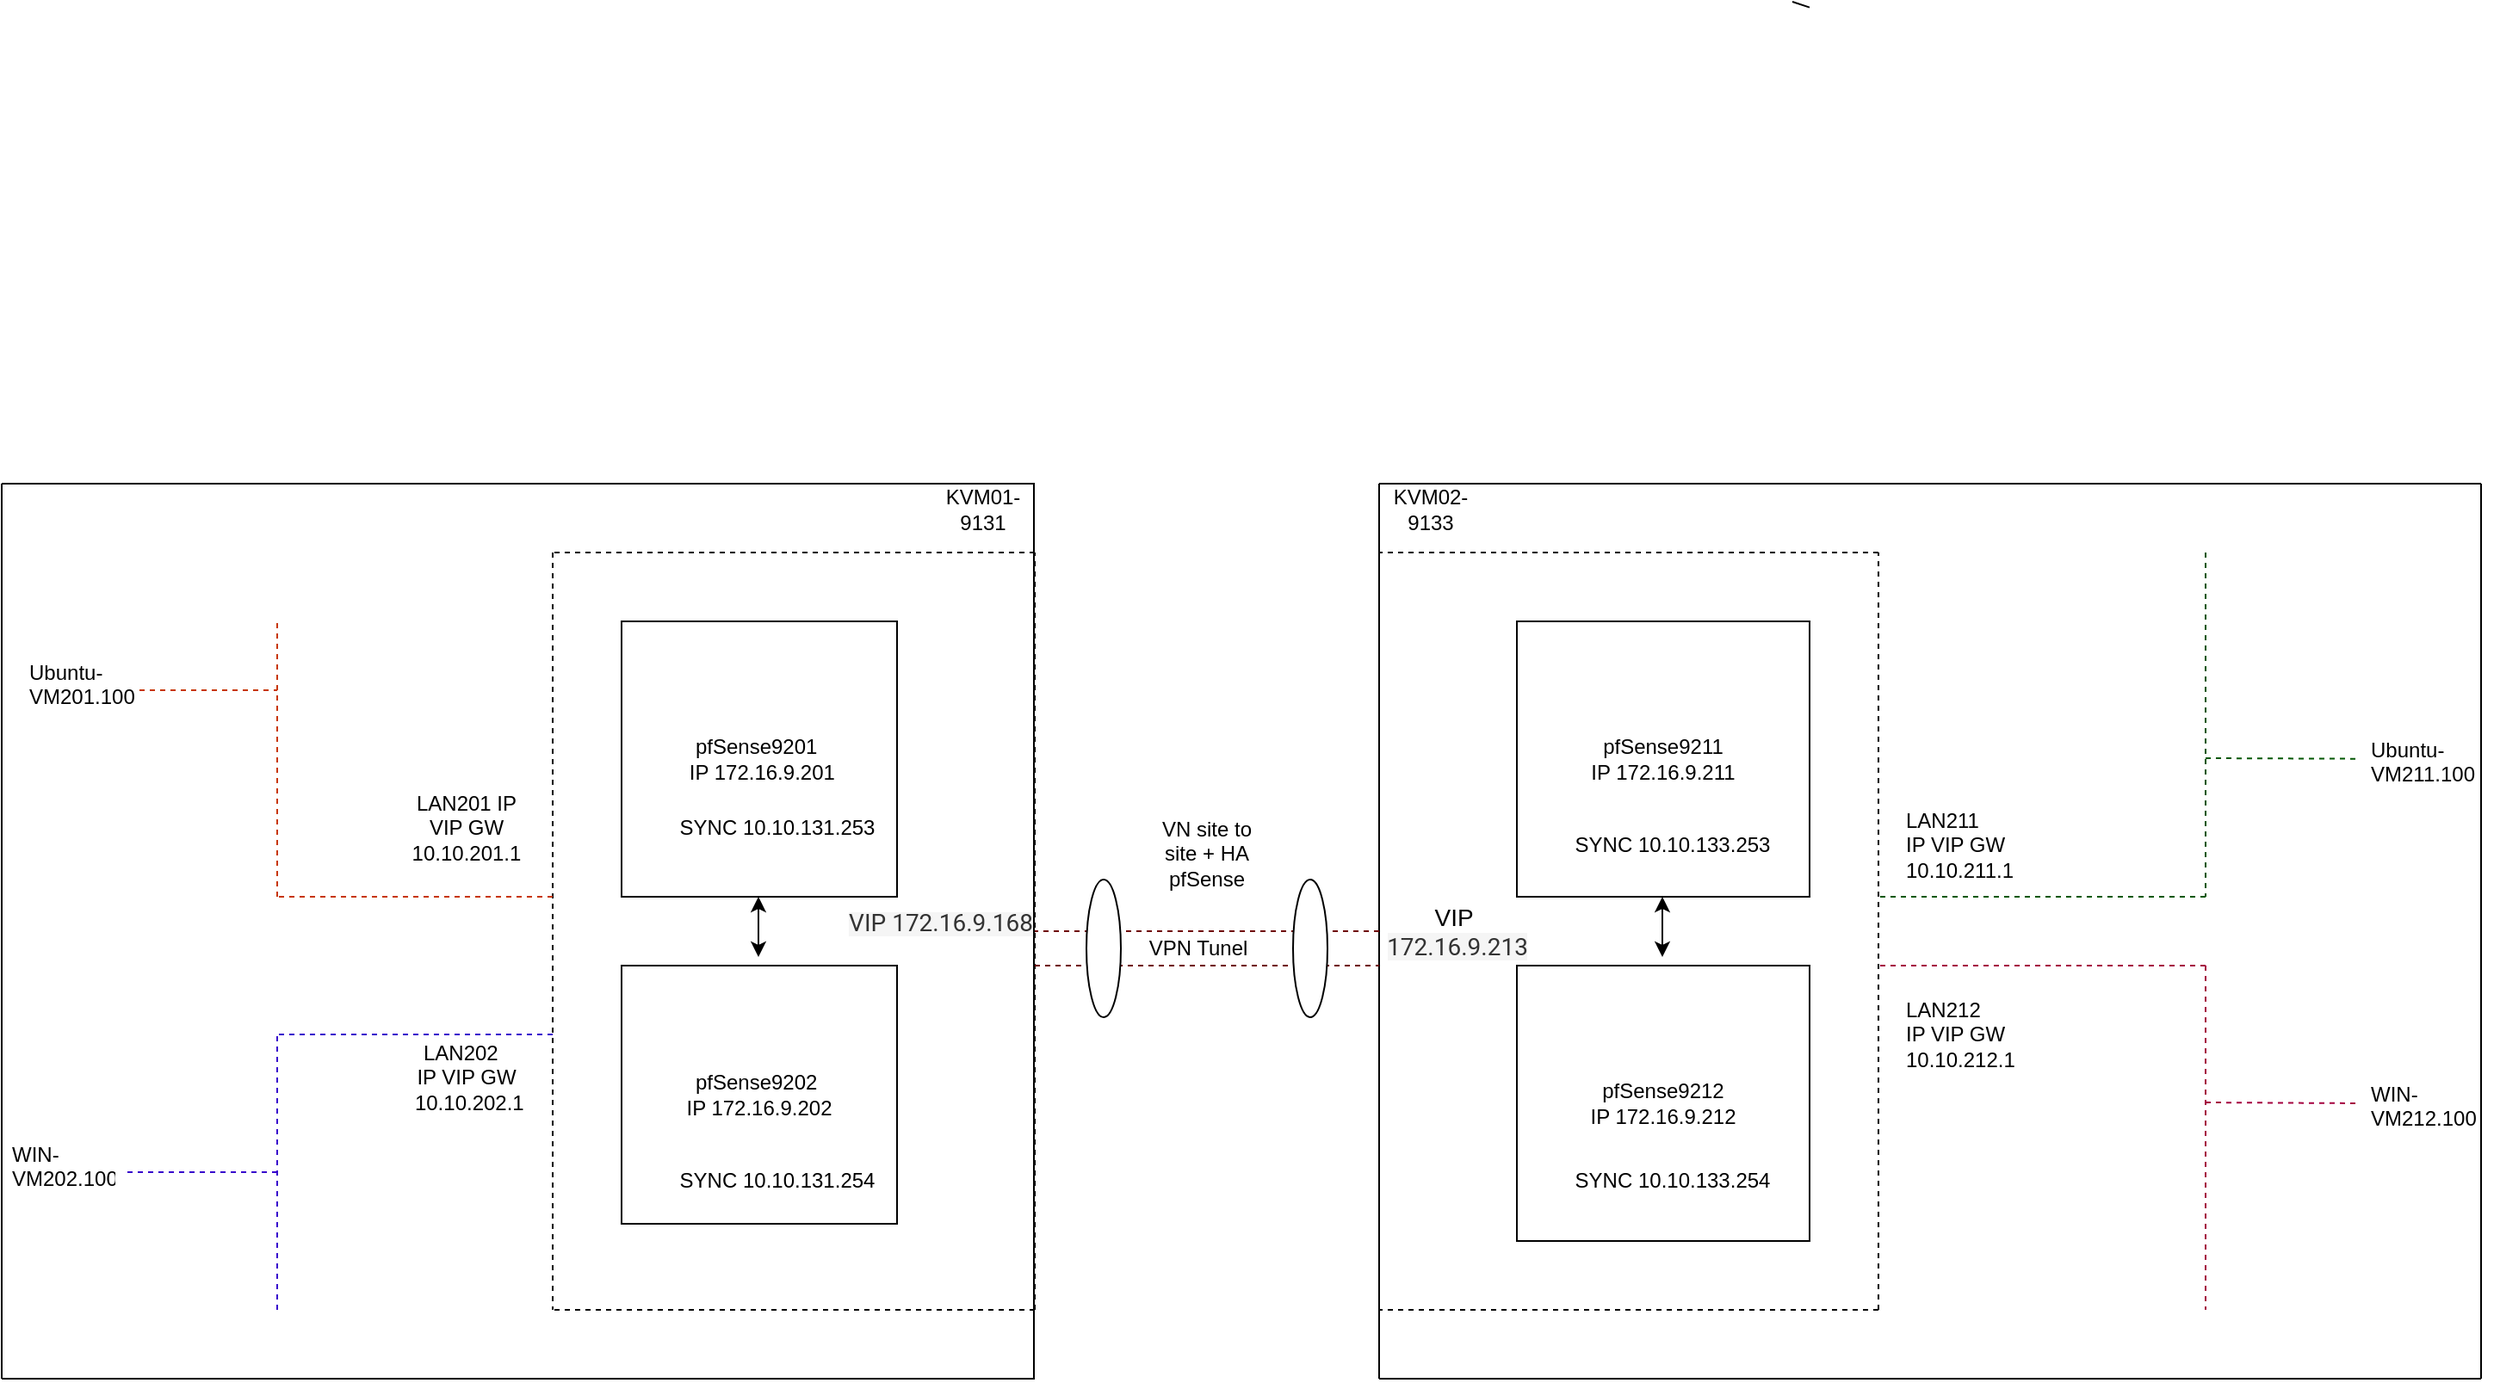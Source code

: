 <mxfile version="27.0.6">
  <diagram id="oaSn5VMbO52xbcTTIm35" name="Page-1">
    <mxGraphModel dx="2276" dy="751" grid="1" gridSize="10" guides="1" tooltips="1" connect="1" arrows="1" fold="1" page="1" pageScale="1" pageWidth="850" pageHeight="1100" math="0" shadow="0">
      <root>
        <mxCell id="0" />
        <mxCell id="1" parent="0" />
        <mxCell id="85PScNSMnp1XMpTgIIud-17" value="" style="endArrow=none;html=1;rounded=0;" parent="1" edge="1">
          <mxGeometry width="50" height="50" relative="1" as="geometry">
            <mxPoint x="810" y="323.333" as="sourcePoint" />
            <mxPoint x="800" y="320" as="targetPoint" />
          </mxGeometry>
        </mxCell>
        <mxCell id="Du2p9vESQaeFkAfOwfHu-1" value="pfSense9201&amp;nbsp;&lt;div&gt;&amp;nbsp;IP 172.16.9.201&lt;/div&gt;" style="rounded=0;whiteSpace=wrap;html=1;" parent="1" vertex="1">
          <mxGeometry x="120" y="680" width="160" height="160" as="geometry" />
        </mxCell>
        <mxCell id="Du2p9vESQaeFkAfOwfHu-2" value="pfSense9202&amp;nbsp;&lt;div&gt;IP 172.16.9.202&lt;/div&gt;" style="rounded=0;whiteSpace=wrap;html=1;" parent="1" vertex="1">
          <mxGeometry x="120" y="880" width="160" height="150" as="geometry" />
        </mxCell>
        <mxCell id="Du2p9vESQaeFkAfOwfHu-3" value="pfSense9211&lt;div&gt;IP 172.16.9.211&lt;/div&gt;" style="rounded=0;whiteSpace=wrap;html=1;" parent="1" vertex="1">
          <mxGeometry x="640" y="680" width="170" height="160" as="geometry" />
        </mxCell>
        <mxCell id="Du2p9vESQaeFkAfOwfHu-4" value="pfSense9212&lt;div&gt;IP 172.16.9.212&lt;/div&gt;" style="rounded=0;whiteSpace=wrap;html=1;" parent="1" vertex="1">
          <mxGeometry x="640" y="880" width="170" height="160" as="geometry" />
        </mxCell>
        <mxCell id="Du2p9vESQaeFkAfOwfHu-5" value="" style="endArrow=none;dashed=1;html=1;rounded=0;" parent="1" edge="1">
          <mxGeometry width="50" height="50" relative="1" as="geometry">
            <mxPoint x="360" y="640" as="sourcePoint" />
            <mxPoint x="80" y="640" as="targetPoint" />
          </mxGeometry>
        </mxCell>
        <mxCell id="Du2p9vESQaeFkAfOwfHu-6" value="" style="endArrow=none;dashed=1;html=1;rounded=0;" parent="1" edge="1">
          <mxGeometry width="50" height="50" relative="1" as="geometry">
            <mxPoint x="360" y="1080" as="sourcePoint" />
            <mxPoint x="80" y="1080" as="targetPoint" />
          </mxGeometry>
        </mxCell>
        <mxCell id="Du2p9vESQaeFkAfOwfHu-7" value="" style="endArrow=none;dashed=1;html=1;rounded=0;" parent="1" edge="1">
          <mxGeometry width="50" height="50" relative="1" as="geometry">
            <mxPoint x="360" y="1080" as="sourcePoint" />
            <mxPoint x="360" y="640" as="targetPoint" />
          </mxGeometry>
        </mxCell>
        <mxCell id="Du2p9vESQaeFkAfOwfHu-8" value="" style="endArrow=none;dashed=1;html=1;rounded=0;" parent="1" edge="1">
          <mxGeometry width="50" height="50" relative="1" as="geometry">
            <mxPoint x="80" y="640" as="sourcePoint" />
            <mxPoint x="80" y="1080" as="targetPoint" />
          </mxGeometry>
        </mxCell>
        <mxCell id="Du2p9vESQaeFkAfOwfHu-10" value="" style="endArrow=none;dashed=1;html=1;rounded=0;fillColor=#fa6800;strokeColor=#C73500;" parent="1" edge="1">
          <mxGeometry width="50" height="50" relative="1" as="geometry">
            <mxPoint x="80" y="840" as="sourcePoint" />
            <mxPoint x="-80" y="840" as="targetPoint" />
          </mxGeometry>
        </mxCell>
        <mxCell id="Du2p9vESQaeFkAfOwfHu-11" value="" style="endArrow=none;dashed=1;html=1;rounded=0;fillColor=#6a00ff;strokeColor=#3700CC;" parent="1" edge="1">
          <mxGeometry width="50" height="50" relative="1" as="geometry">
            <mxPoint x="80" y="920" as="sourcePoint" />
            <mxPoint x="-80" y="920" as="targetPoint" />
          </mxGeometry>
        </mxCell>
        <mxCell id="Du2p9vESQaeFkAfOwfHu-13" value="LAN201 IP VIP GW 10.10.201.1" style="text;html=1;align=center;verticalAlign=middle;whiteSpace=wrap;rounded=0;" parent="1" vertex="1">
          <mxGeometry y="780" width="60" height="40" as="geometry" />
        </mxCell>
        <mxCell id="Du2p9vESQaeFkAfOwfHu-14" value="LAN202&amp;nbsp;&amp;nbsp;&lt;div&gt;IP VIP GW&lt;div&gt;&amp;nbsp;10.10.202.1&lt;/div&gt;&lt;/div&gt;" style="text;html=1;align=center;verticalAlign=middle;whiteSpace=wrap;rounded=0;" parent="1" vertex="1">
          <mxGeometry x="-10" y="930" width="80" height="30" as="geometry" />
        </mxCell>
        <mxCell id="Du2p9vESQaeFkAfOwfHu-15" value="" style="endArrow=none;dashed=1;html=1;rounded=0;" parent="1" edge="1">
          <mxGeometry width="50" height="50" relative="1" as="geometry">
            <mxPoint x="560" y="1080" as="sourcePoint" />
            <mxPoint x="560" y="640" as="targetPoint" />
          </mxGeometry>
        </mxCell>
        <mxCell id="Du2p9vESQaeFkAfOwfHu-16" value="" style="endArrow=none;dashed=1;html=1;rounded=0;" parent="1" edge="1">
          <mxGeometry width="50" height="50" relative="1" as="geometry">
            <mxPoint x="850" y="1080" as="sourcePoint" />
            <mxPoint x="560" y="1080" as="targetPoint" />
          </mxGeometry>
        </mxCell>
        <mxCell id="Du2p9vESQaeFkAfOwfHu-17" value="" style="endArrow=none;dashed=1;html=1;rounded=0;" parent="1" edge="1">
          <mxGeometry width="50" height="50" relative="1" as="geometry">
            <mxPoint x="850" y="640" as="sourcePoint" />
            <mxPoint x="560" y="640" as="targetPoint" />
          </mxGeometry>
        </mxCell>
        <mxCell id="Du2p9vESQaeFkAfOwfHu-18" value="" style="endArrow=none;dashed=1;html=1;rounded=0;" parent="1" edge="1">
          <mxGeometry width="50" height="50" relative="1" as="geometry">
            <mxPoint x="850" y="1080" as="sourcePoint" />
            <mxPoint x="850" y="640" as="targetPoint" />
          </mxGeometry>
        </mxCell>
        <mxCell id="Du2p9vESQaeFkAfOwfHu-19" value="" style="endArrow=none;dashed=1;html=1;rounded=0;fillColor=#008a00;strokeColor=#005700;" parent="1" edge="1">
          <mxGeometry width="50" height="50" relative="1" as="geometry">
            <mxPoint x="1040" y="840" as="sourcePoint" />
            <mxPoint x="850" y="840" as="targetPoint" />
          </mxGeometry>
        </mxCell>
        <mxCell id="Du2p9vESQaeFkAfOwfHu-20" value="" style="endArrow=none;dashed=1;html=1;rounded=0;fillColor=#d80073;strokeColor=#A50040;" parent="1" edge="1">
          <mxGeometry width="50" height="50" relative="1" as="geometry">
            <mxPoint x="1040" y="880" as="sourcePoint" />
            <mxPoint x="850" y="880" as="targetPoint" />
          </mxGeometry>
        </mxCell>
        <mxCell id="Du2p9vESQaeFkAfOwfHu-23" value="" style="endArrow=none;html=1;rounded=0;" parent="1" edge="1">
          <mxGeometry width="50" height="50" relative="1" as="geometry">
            <mxPoint x="-240" y="600" as="sourcePoint" />
            <mxPoint x="360" y="600" as="targetPoint" />
          </mxGeometry>
        </mxCell>
        <mxCell id="Du2p9vESQaeFkAfOwfHu-24" value="" style="endArrow=none;html=1;rounded=0;" parent="1" edge="1">
          <mxGeometry width="50" height="50" relative="1" as="geometry">
            <mxPoint x="-240" y="1120" as="sourcePoint" />
            <mxPoint x="360" y="1120" as="targetPoint" />
          </mxGeometry>
        </mxCell>
        <mxCell id="Du2p9vESQaeFkAfOwfHu-25" value="" style="endArrow=none;dashed=1;html=1;rounded=0;fillColor=#fa6800;strokeColor=#C73500;" parent="1" edge="1">
          <mxGeometry width="50" height="50" relative="1" as="geometry">
            <mxPoint x="-80" y="840" as="sourcePoint" />
            <mxPoint x="-80" y="680" as="targetPoint" />
          </mxGeometry>
        </mxCell>
        <mxCell id="Du2p9vESQaeFkAfOwfHu-26" value="" style="endArrow=none;dashed=1;html=1;rounded=0;fillColor=#6a00ff;strokeColor=#3700CC;" parent="1" edge="1">
          <mxGeometry width="50" height="50" relative="1" as="geometry">
            <mxPoint x="-80" y="1080" as="sourcePoint" />
            <mxPoint x="-80" y="920" as="targetPoint" />
          </mxGeometry>
        </mxCell>
        <mxCell id="Du2p9vESQaeFkAfOwfHu-29" value="" style="endArrow=none;dashed=1;html=1;rounded=0;fillColor=#fa6800;strokeColor=#C73500;" parent="1" edge="1">
          <mxGeometry width="50" height="50" relative="1" as="geometry">
            <mxPoint x="-160" y="720" as="sourcePoint" />
            <mxPoint x="-80" y="720" as="targetPoint" />
          </mxGeometry>
        </mxCell>
        <mxCell id="Du2p9vESQaeFkAfOwfHu-31" value="Ubuntu-VM201.100" style="text;strokeColor=none;fillColor=none;align=left;verticalAlign=middle;spacingLeft=4;spacingRight=4;overflow=hidden;points=[[0,0.5],[1,0.5]];portConstraint=eastwest;rotatable=0;whiteSpace=wrap;html=1;" parent="1" vertex="1">
          <mxGeometry x="-230" y="700" width="80" height="30" as="geometry" />
        </mxCell>
        <mxCell id="Du2p9vESQaeFkAfOwfHu-32" value="WIN-VM202.100" style="text;strokeColor=none;fillColor=none;align=left;verticalAlign=middle;spacingLeft=4;spacingRight=4;overflow=hidden;points=[[0,0.5],[1,0.5]];portConstraint=eastwest;rotatable=0;whiteSpace=wrap;html=1;" parent="1" vertex="1">
          <mxGeometry x="-240" y="980" width="70" height="30" as="geometry" />
        </mxCell>
        <mxCell id="Du2p9vESQaeFkAfOwfHu-33" value="" style="endArrow=none;dashed=1;html=1;rounded=0;entryX=1;entryY=0.5;entryDx=0;entryDy=0;fillColor=#6a00ff;strokeColor=#3700CC;" parent="1" edge="1">
          <mxGeometry width="50" height="50" relative="1" as="geometry">
            <mxPoint x="-80" y="1000" as="sourcePoint" />
            <mxPoint x="-170" y="1000" as="targetPoint" />
          </mxGeometry>
        </mxCell>
        <mxCell id="Du2p9vESQaeFkAfOwfHu-34" value="" style="endArrow=none;html=1;rounded=0;" parent="1" edge="1">
          <mxGeometry width="50" height="50" relative="1" as="geometry">
            <mxPoint x="-240" y="1120" as="sourcePoint" />
            <mxPoint x="-240" y="600" as="targetPoint" />
          </mxGeometry>
        </mxCell>
        <mxCell id="Du2p9vESQaeFkAfOwfHu-35" value="KVM01-9131" style="text;html=1;align=center;verticalAlign=middle;whiteSpace=wrap;rounded=0;" parent="1" vertex="1">
          <mxGeometry x="300" y="600" width="60" height="30" as="geometry" />
        </mxCell>
        <mxCell id="Du2p9vESQaeFkAfOwfHu-36" value="" style="endArrow=none;html=1;rounded=0;" parent="1" edge="1">
          <mxGeometry width="50" height="50" relative="1" as="geometry">
            <mxPoint x="359.5" y="1120" as="sourcePoint" />
            <mxPoint x="359.5" y="600" as="targetPoint" />
          </mxGeometry>
        </mxCell>
        <mxCell id="Du2p9vESQaeFkAfOwfHu-37" value="" style="endArrow=none;html=1;rounded=0;" parent="1" edge="1">
          <mxGeometry width="50" height="50" relative="1" as="geometry">
            <mxPoint x="560" y="600" as="sourcePoint" />
            <mxPoint x="1200" y="600" as="targetPoint" />
          </mxGeometry>
        </mxCell>
        <mxCell id="Du2p9vESQaeFkAfOwfHu-38" value="" style="endArrow=none;html=1;rounded=0;" parent="1" edge="1">
          <mxGeometry width="50" height="50" relative="1" as="geometry">
            <mxPoint x="560" y="1120" as="sourcePoint" />
            <mxPoint x="560" y="600" as="targetPoint" />
          </mxGeometry>
        </mxCell>
        <mxCell id="Du2p9vESQaeFkAfOwfHu-39" value="LAN211&lt;div&gt;IP VIP GW&lt;/div&gt;&lt;div&gt;10.10.211.1&lt;/div&gt;" style="text;strokeColor=none;fillColor=none;align=left;verticalAlign=middle;spacingLeft=4;spacingRight=4;overflow=hidden;points=[[0,0.5],[1,0.5]];portConstraint=eastwest;rotatable=0;whiteSpace=wrap;html=1;" parent="1" vertex="1">
          <mxGeometry x="860" y="780" width="80" height="60" as="geometry" />
        </mxCell>
        <mxCell id="Du2p9vESQaeFkAfOwfHu-42" value="" style="endArrow=none;dashed=1;html=1;rounded=0;fillColor=#008a00;strokeColor=#005700;" parent="1" edge="1">
          <mxGeometry width="50" height="50" relative="1" as="geometry">
            <mxPoint x="1040" y="640" as="sourcePoint" />
            <mxPoint x="1040" y="840" as="targetPoint" />
          </mxGeometry>
        </mxCell>
        <mxCell id="Du2p9vESQaeFkAfOwfHu-43" value="" style="endArrow=none;dashed=1;html=1;rounded=0;fillColor=#d80073;strokeColor=#A50040;" parent="1" edge="1">
          <mxGeometry width="50" height="50" relative="1" as="geometry">
            <mxPoint x="1040" y="880" as="sourcePoint" />
            <mxPoint x="1040" y="1080" as="targetPoint" />
          </mxGeometry>
        </mxCell>
        <mxCell id="Du2p9vESQaeFkAfOwfHu-44" value="" style="endArrow=none;dashed=1;html=1;rounded=0;fillColor=#008a00;strokeColor=#005700;" parent="1" target="Du2p9vESQaeFkAfOwfHu-45" edge="1">
          <mxGeometry width="50" height="50" relative="1" as="geometry">
            <mxPoint x="1040" y="759.5" as="sourcePoint" />
            <mxPoint x="1120" y="759.5" as="targetPoint" />
          </mxGeometry>
        </mxCell>
        <mxCell id="Du2p9vESQaeFkAfOwfHu-45" value="Ubuntu-VM211.100" style="text;strokeColor=none;fillColor=none;align=left;verticalAlign=middle;spacingLeft=4;spacingRight=4;overflow=hidden;points=[[0,0.5],[1,0.5]];portConstraint=eastwest;rotatable=0;whiteSpace=wrap;html=1;" parent="1" vertex="1">
          <mxGeometry x="1130" y="745" width="80" height="30" as="geometry" />
        </mxCell>
        <mxCell id="Du2p9vESQaeFkAfOwfHu-46" value="" style="endArrow=none;dashed=1;html=1;rounded=0;fillColor=#d80073;strokeColor=#A50040;" parent="1" edge="1">
          <mxGeometry width="50" height="50" relative="1" as="geometry">
            <mxPoint x="1040" y="959.5" as="sourcePoint" />
            <mxPoint x="1130" y="960" as="targetPoint" />
          </mxGeometry>
        </mxCell>
        <mxCell id="Du2p9vESQaeFkAfOwfHu-47" value="WIN-VM212.100" style="text;strokeColor=none;fillColor=none;align=left;verticalAlign=middle;spacingLeft=4;spacingRight=4;overflow=hidden;points=[[0,0.5],[1,0.5]];portConstraint=eastwest;rotatable=0;whiteSpace=wrap;html=1;" parent="1" vertex="1">
          <mxGeometry x="1130" y="945" width="80" height="30" as="geometry" />
        </mxCell>
        <mxCell id="Du2p9vESQaeFkAfOwfHu-48" value="KVM02-9133" style="text;html=1;align=center;verticalAlign=middle;whiteSpace=wrap;rounded=0;" parent="1" vertex="1">
          <mxGeometry x="560" y="600" width="60" height="30" as="geometry" />
        </mxCell>
        <mxCell id="Du2p9vESQaeFkAfOwfHu-50" value="" style="endArrow=none;html=1;rounded=0;" parent="1" edge="1">
          <mxGeometry width="50" height="50" relative="1" as="geometry">
            <mxPoint x="560" y="1120" as="sourcePoint" />
            <mxPoint x="1200" y="1120" as="targetPoint" />
          </mxGeometry>
        </mxCell>
        <mxCell id="Du2p9vESQaeFkAfOwfHu-52" value="" style="endArrow=none;html=1;rounded=0;" parent="1" edge="1">
          <mxGeometry width="50" height="50" relative="1" as="geometry">
            <mxPoint x="1200" y="1120" as="sourcePoint" />
            <mxPoint x="1200" y="600" as="targetPoint" />
          </mxGeometry>
        </mxCell>
        <mxCell id="Du2p9vESQaeFkAfOwfHu-56" value="VN site to site + HA pfSense" style="text;html=1;align=center;verticalAlign=middle;whiteSpace=wrap;rounded=0;" parent="1" vertex="1">
          <mxGeometry x="430" y="800" width="60" height="30" as="geometry" />
        </mxCell>
        <mxCell id="Du2p9vESQaeFkAfOwfHu-57" value="" style="endArrow=none;dashed=1;html=1;rounded=0;fillColor=#a20025;strokeColor=#6F0000;" parent="1" edge="1">
          <mxGeometry width="50" height="50" relative="1" as="geometry">
            <mxPoint x="560" y="860" as="sourcePoint" />
            <mxPoint x="360" y="860" as="targetPoint" />
          </mxGeometry>
        </mxCell>
        <mxCell id="Du2p9vESQaeFkAfOwfHu-61" value="" style="endArrow=none;dashed=1;html=1;rounded=0;fillColor=#a20025;strokeColor=#6F0000;" parent="1" edge="1">
          <mxGeometry width="50" height="50" relative="1" as="geometry">
            <mxPoint x="360" y="880" as="sourcePoint" />
            <mxPoint x="560" y="880" as="targetPoint" />
          </mxGeometry>
        </mxCell>
        <mxCell id="Du2p9vESQaeFkAfOwfHu-62" value="" style="ellipse;whiteSpace=wrap;html=1;" parent="1" vertex="1">
          <mxGeometry x="390" y="830" width="20" height="80" as="geometry" />
        </mxCell>
        <mxCell id="Du2p9vESQaeFkAfOwfHu-63" value="" style="ellipse;whiteSpace=wrap;html=1;" parent="1" vertex="1">
          <mxGeometry x="510" y="830" width="20" height="80" as="geometry" />
        </mxCell>
        <mxCell id="Du2p9vESQaeFkAfOwfHu-65" value="VPN Tunel" style="text;html=1;align=center;verticalAlign=middle;whiteSpace=wrap;rounded=0;" parent="1" vertex="1">
          <mxGeometry x="425" y="855" width="60" height="30" as="geometry" />
        </mxCell>
        <mxCell id="Du2p9vESQaeFkAfOwfHu-66" value="LAN212&amp;nbsp;&lt;div&gt;IP VIP GW&lt;/div&gt;&lt;div&gt;10.10.212.1&lt;/div&gt;" style="text;strokeColor=none;fillColor=none;align=left;verticalAlign=middle;spacingLeft=4;spacingRight=4;overflow=hidden;points=[[0,0.5],[1,0.5]];portConstraint=eastwest;rotatable=0;whiteSpace=wrap;html=1;" parent="1" vertex="1">
          <mxGeometry x="860" y="890" width="80" height="60" as="geometry" />
        </mxCell>
        <mxCell id="Du2p9vESQaeFkAfOwfHu-67" value="" style="endArrow=classic;startArrow=classic;html=1;rounded=0;" parent="1" edge="1">
          <mxGeometry width="50" height="50" relative="1" as="geometry">
            <mxPoint x="199.5" y="875" as="sourcePoint" />
            <mxPoint x="199.5" y="840" as="targetPoint" />
          </mxGeometry>
        </mxCell>
        <mxCell id="Du2p9vESQaeFkAfOwfHu-68" value="" style="endArrow=classic;startArrow=classic;html=1;rounded=0;" parent="1" edge="1">
          <mxGeometry width="50" height="50" relative="1" as="geometry">
            <mxPoint x="724.5" y="875" as="sourcePoint" />
            <mxPoint x="724.5" y="840" as="targetPoint" />
          </mxGeometry>
        </mxCell>
        <mxCell id="aF18rhpXPW_L0XWFLUft-1" value="&lt;font style=&quot;font-size: 14px;&quot;&gt;VIP&amp;nbsp;&lt;/font&gt;&lt;div&gt;&lt;font style=&quot;font-size: 14px;&quot;&gt;&lt;span style=&quot;color: rgb(51, 51, 51); font-family: Roboto, sans-serif; text-align: left; text-wrap-mode: wrap; background-color: rgb(245, 245, 245);&quot;&gt;172.16.9.213&lt;/span&gt;&lt;/font&gt;&lt;/div&gt;" style="text;html=1;align=center;verticalAlign=middle;resizable=0;points=[];autosize=1;strokeColor=none;fillColor=none;" vertex="1" parent="1">
          <mxGeometry x="550" y="835" width="110" height="50" as="geometry" />
        </mxCell>
        <mxCell id="aF18rhpXPW_L0XWFLUft-2" value="&lt;span style=&quot;color: rgb(51, 51, 51); font-family: Roboto, sans-serif; text-align: left; text-wrap-mode: wrap; background-color: rgb(245, 245, 245);&quot;&gt;&lt;font style=&quot;font-size: 14px;&quot;&gt;VIP 172.16.9.168&lt;/font&gt;&lt;/span&gt;" style="text;html=1;align=center;verticalAlign=middle;resizable=0;points=[];autosize=1;strokeColor=none;fillColor=none;" vertex="1" parent="1">
          <mxGeometry x="240" y="840" width="130" height="30" as="geometry" />
        </mxCell>
        <mxCell id="aF18rhpXPW_L0XWFLUft-3" value="SYNC 10.10.131.253" style="text;html=1;align=center;verticalAlign=middle;resizable=0;points=[];autosize=1;strokeColor=none;fillColor=none;" vertex="1" parent="1">
          <mxGeometry x="140" y="785" width="140" height="30" as="geometry" />
        </mxCell>
        <mxCell id="aF18rhpXPW_L0XWFLUft-4" value="SYNC 10.10.131.254" style="text;html=1;align=center;verticalAlign=middle;resizable=0;points=[];autosize=1;strokeColor=none;fillColor=none;" vertex="1" parent="1">
          <mxGeometry x="140" y="990" width="140" height="30" as="geometry" />
        </mxCell>
        <mxCell id="aF18rhpXPW_L0XWFLUft-5" value="SYNC 10.10.133.253" style="text;html=1;align=center;verticalAlign=middle;resizable=0;points=[];autosize=1;strokeColor=none;fillColor=none;" vertex="1" parent="1">
          <mxGeometry x="660" y="795" width="140" height="30" as="geometry" />
        </mxCell>
        <mxCell id="aF18rhpXPW_L0XWFLUft-6" value="SYNC 10.10.133.254" style="text;html=1;align=center;verticalAlign=middle;resizable=0;points=[];autosize=1;strokeColor=none;fillColor=none;" vertex="1" parent="1">
          <mxGeometry x="660" y="990" width="140" height="30" as="geometry" />
        </mxCell>
      </root>
    </mxGraphModel>
  </diagram>
</mxfile>
